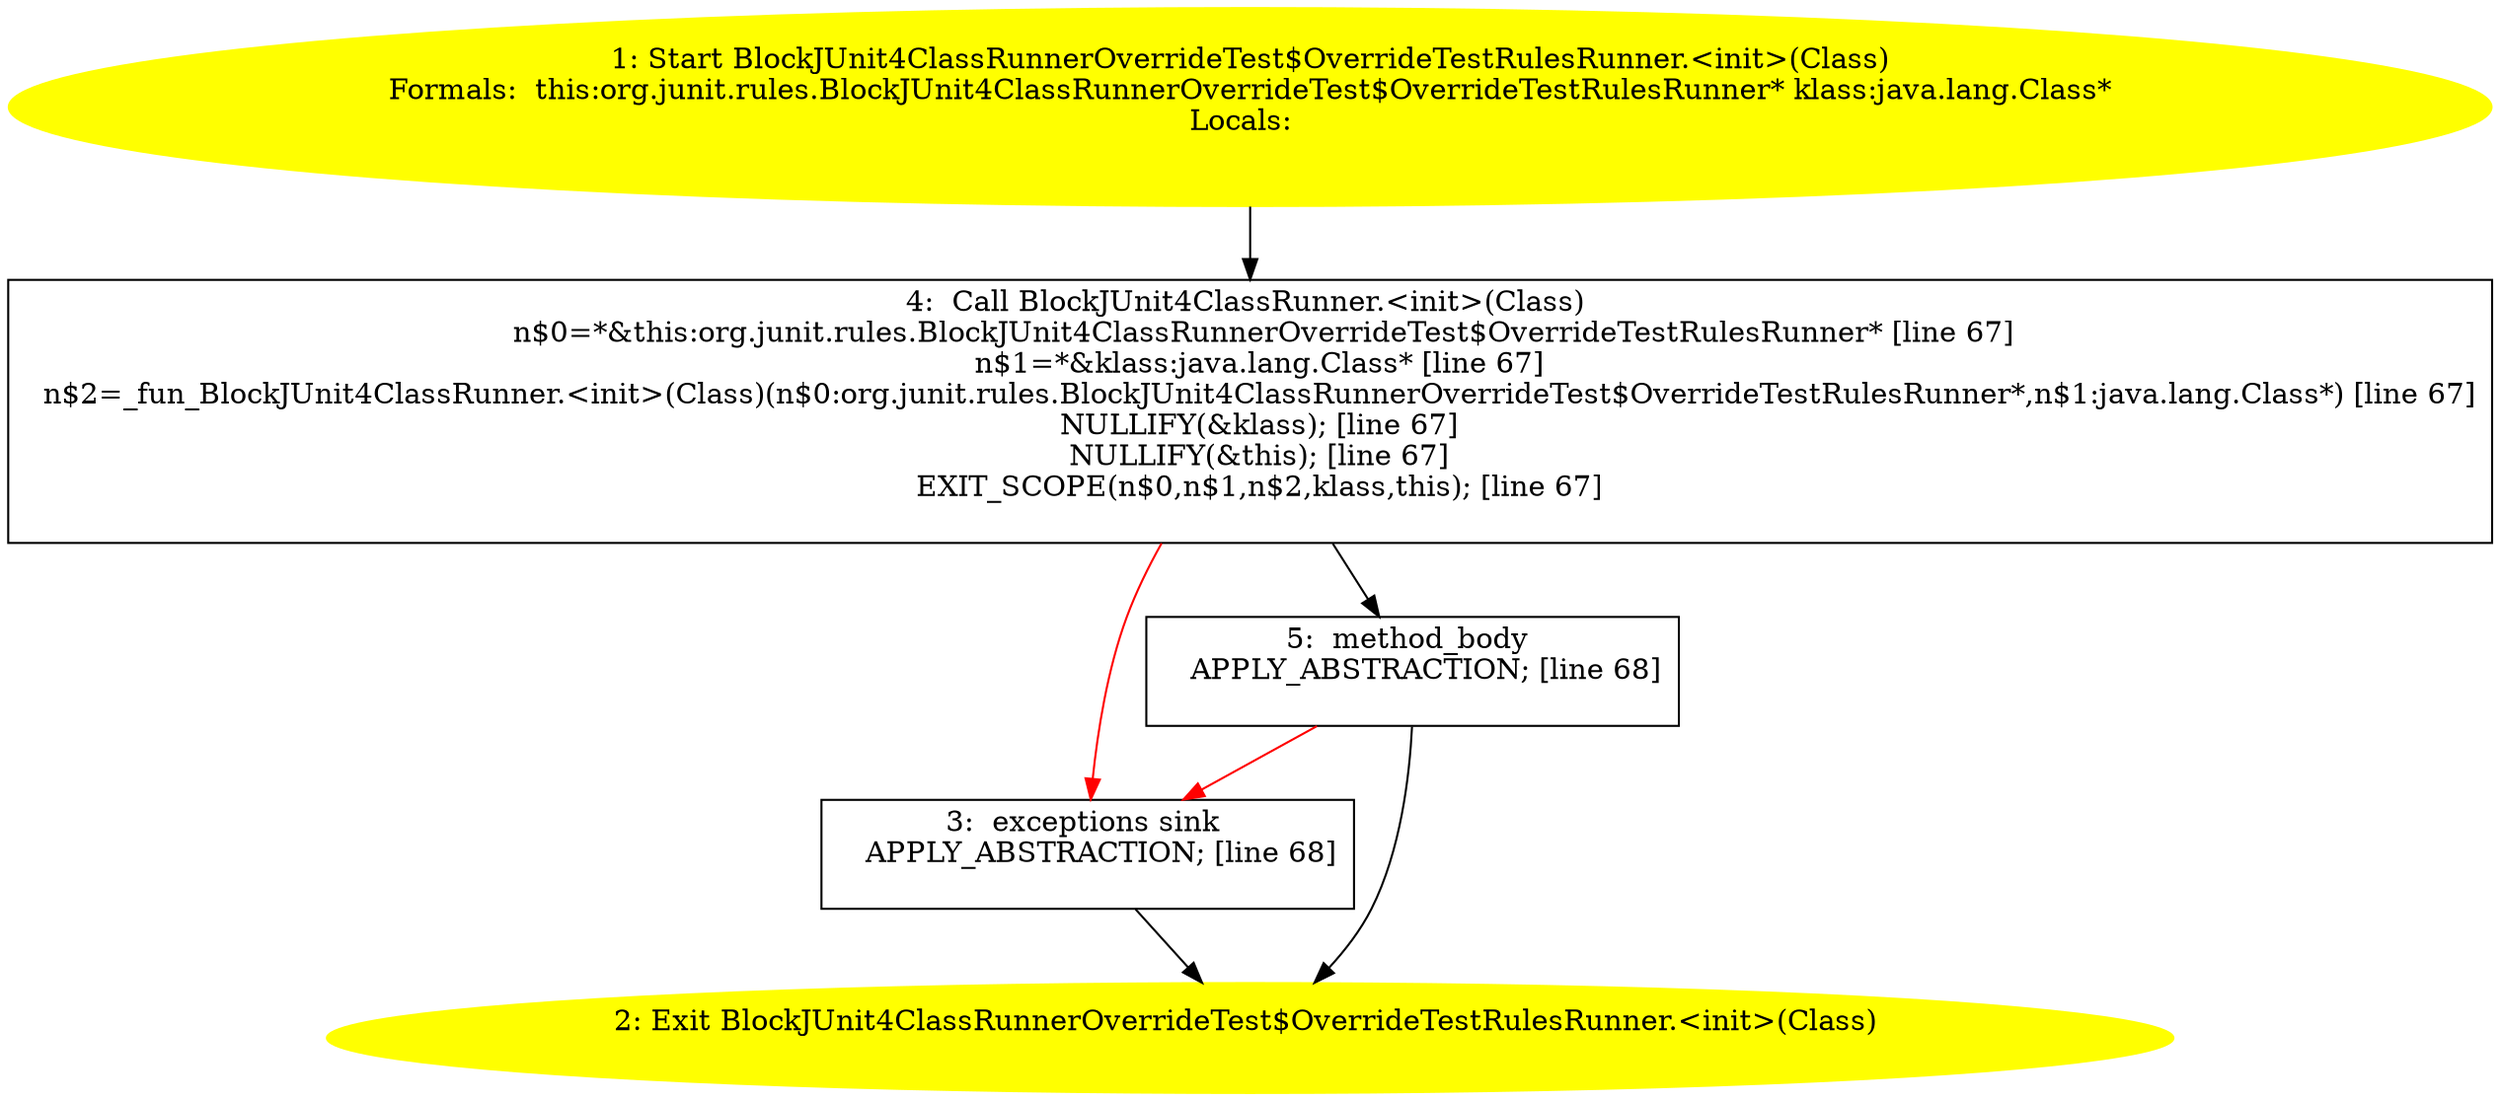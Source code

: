 /* @generated */
digraph cfg {
"org.junit.rules.BlockJUnit4ClassRunnerOverrideTest$OverrideTestRulesRunner.<init>(java.lang.Class).4bdf11a10f2bf1c4c8c66f822f9af9d6_1" [label="1: Start BlockJUnit4ClassRunnerOverrideTest$OverrideTestRulesRunner.<init>(Class)\nFormals:  this:org.junit.rules.BlockJUnit4ClassRunnerOverrideTest$OverrideTestRulesRunner* klass:java.lang.Class*\nLocals:  \n  " color=yellow style=filled]
	

	 "org.junit.rules.BlockJUnit4ClassRunnerOverrideTest$OverrideTestRulesRunner.<init>(java.lang.Class).4bdf11a10f2bf1c4c8c66f822f9af9d6_1" -> "org.junit.rules.BlockJUnit4ClassRunnerOverrideTest$OverrideTestRulesRunner.<init>(java.lang.Class).4bdf11a10f2bf1c4c8c66f822f9af9d6_4" ;
"org.junit.rules.BlockJUnit4ClassRunnerOverrideTest$OverrideTestRulesRunner.<init>(java.lang.Class).4bdf11a10f2bf1c4c8c66f822f9af9d6_2" [label="2: Exit BlockJUnit4ClassRunnerOverrideTest$OverrideTestRulesRunner.<init>(Class) \n  " color=yellow style=filled]
	

"org.junit.rules.BlockJUnit4ClassRunnerOverrideTest$OverrideTestRulesRunner.<init>(java.lang.Class).4bdf11a10f2bf1c4c8c66f822f9af9d6_3" [label="3:  exceptions sink \n   APPLY_ABSTRACTION; [line 68]\n " shape="box"]
	

	 "org.junit.rules.BlockJUnit4ClassRunnerOverrideTest$OverrideTestRulesRunner.<init>(java.lang.Class).4bdf11a10f2bf1c4c8c66f822f9af9d6_3" -> "org.junit.rules.BlockJUnit4ClassRunnerOverrideTest$OverrideTestRulesRunner.<init>(java.lang.Class).4bdf11a10f2bf1c4c8c66f822f9af9d6_2" ;
"org.junit.rules.BlockJUnit4ClassRunnerOverrideTest$OverrideTestRulesRunner.<init>(java.lang.Class).4bdf11a10f2bf1c4c8c66f822f9af9d6_4" [label="4:  Call BlockJUnit4ClassRunner.<init>(Class) \n   n$0=*&this:org.junit.rules.BlockJUnit4ClassRunnerOverrideTest$OverrideTestRulesRunner* [line 67]\n  n$1=*&klass:java.lang.Class* [line 67]\n  n$2=_fun_BlockJUnit4ClassRunner.<init>(Class)(n$0:org.junit.rules.BlockJUnit4ClassRunnerOverrideTest$OverrideTestRulesRunner*,n$1:java.lang.Class*) [line 67]\n  NULLIFY(&klass); [line 67]\n  NULLIFY(&this); [line 67]\n  EXIT_SCOPE(n$0,n$1,n$2,klass,this); [line 67]\n " shape="box"]
	

	 "org.junit.rules.BlockJUnit4ClassRunnerOverrideTest$OverrideTestRulesRunner.<init>(java.lang.Class).4bdf11a10f2bf1c4c8c66f822f9af9d6_4" -> "org.junit.rules.BlockJUnit4ClassRunnerOverrideTest$OverrideTestRulesRunner.<init>(java.lang.Class).4bdf11a10f2bf1c4c8c66f822f9af9d6_5" ;
	 "org.junit.rules.BlockJUnit4ClassRunnerOverrideTest$OverrideTestRulesRunner.<init>(java.lang.Class).4bdf11a10f2bf1c4c8c66f822f9af9d6_4" -> "org.junit.rules.BlockJUnit4ClassRunnerOverrideTest$OverrideTestRulesRunner.<init>(java.lang.Class).4bdf11a10f2bf1c4c8c66f822f9af9d6_3" [color="red" ];
"org.junit.rules.BlockJUnit4ClassRunnerOverrideTest$OverrideTestRulesRunner.<init>(java.lang.Class).4bdf11a10f2bf1c4c8c66f822f9af9d6_5" [label="5:  method_body \n   APPLY_ABSTRACTION; [line 68]\n " shape="box"]
	

	 "org.junit.rules.BlockJUnit4ClassRunnerOverrideTest$OverrideTestRulesRunner.<init>(java.lang.Class).4bdf11a10f2bf1c4c8c66f822f9af9d6_5" -> "org.junit.rules.BlockJUnit4ClassRunnerOverrideTest$OverrideTestRulesRunner.<init>(java.lang.Class).4bdf11a10f2bf1c4c8c66f822f9af9d6_2" ;
	 "org.junit.rules.BlockJUnit4ClassRunnerOverrideTest$OverrideTestRulesRunner.<init>(java.lang.Class).4bdf11a10f2bf1c4c8c66f822f9af9d6_5" -> "org.junit.rules.BlockJUnit4ClassRunnerOverrideTest$OverrideTestRulesRunner.<init>(java.lang.Class).4bdf11a10f2bf1c4c8c66f822f9af9d6_3" [color="red" ];
}
